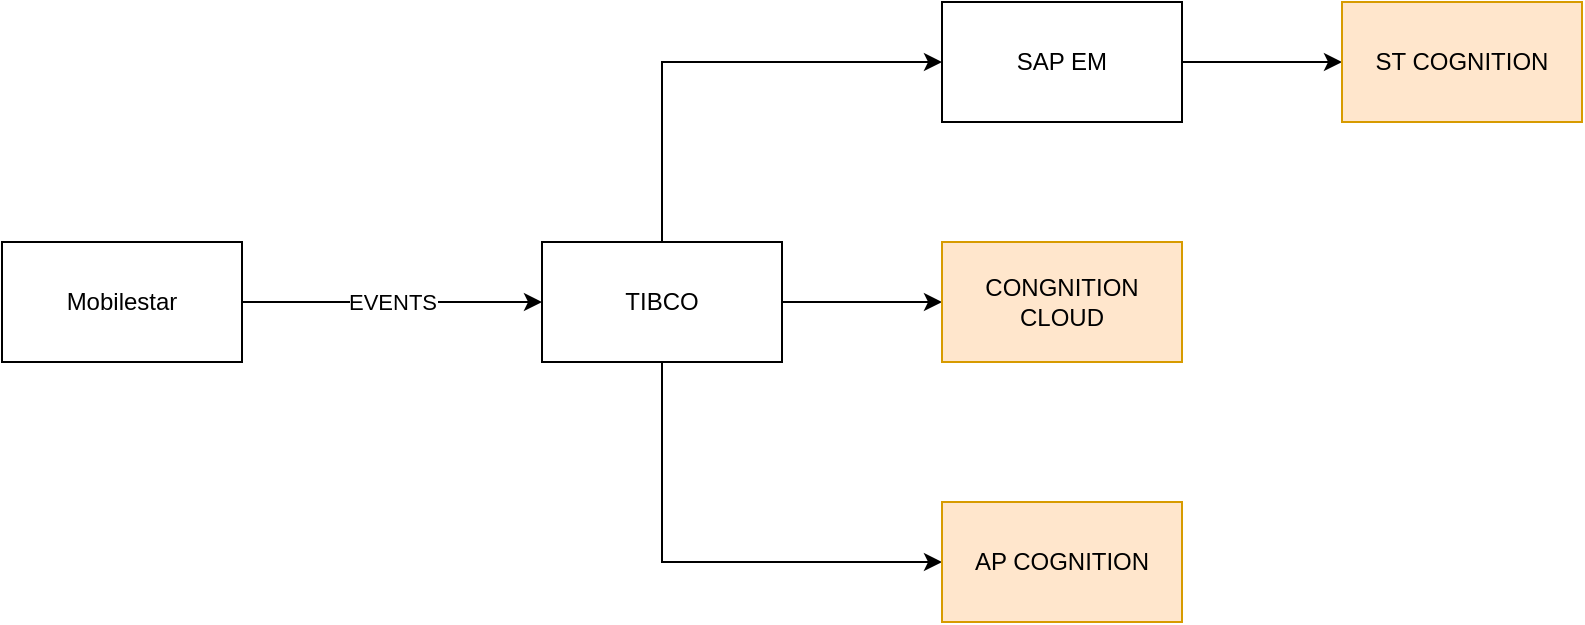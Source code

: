 <mxfile version="20.3.6" type="github"><diagram id="C5RBs43oDa-KdzZeNtuy" name="Page-1"><mxGraphModel dx="1718" dy="935" grid="1" gridSize="10" guides="1" tooltips="1" connect="1" arrows="1" fold="1" page="1" pageScale="1" pageWidth="827" pageHeight="1169" math="0" shadow="0"><root><mxCell id="WIyWlLk6GJQsqaUBKTNV-0"/><mxCell id="WIyWlLk6GJQsqaUBKTNV-1" parent="WIyWlLk6GJQsqaUBKTNV-0"/><mxCell id="INldV_QdL2fDVJTaFeim-6" value="EVENTS" style="edgeStyle=orthogonalEdgeStyle;rounded=0;orthogonalLoop=1;jettySize=auto;html=1;" edge="1" parent="WIyWlLk6GJQsqaUBKTNV-1" source="INldV_QdL2fDVJTaFeim-4" target="INldV_QdL2fDVJTaFeim-5"><mxGeometry relative="1" as="geometry"/></mxCell><mxCell id="INldV_QdL2fDVJTaFeim-4" value="Mobilestar" style="rounded=0;whiteSpace=wrap;html=1;" vertex="1" parent="WIyWlLk6GJQsqaUBKTNV-1"><mxGeometry x="20" y="200" width="120" height="60" as="geometry"/></mxCell><mxCell id="INldV_QdL2fDVJTaFeim-8" value="" style="edgeStyle=orthogonalEdgeStyle;rounded=0;orthogonalLoop=1;jettySize=auto;html=1;exitX=0.5;exitY=0;exitDx=0;exitDy=0;entryX=0;entryY=0.5;entryDx=0;entryDy=0;" edge="1" parent="WIyWlLk6GJQsqaUBKTNV-1" source="INldV_QdL2fDVJTaFeim-5" target="INldV_QdL2fDVJTaFeim-7"><mxGeometry relative="1" as="geometry"/></mxCell><mxCell id="INldV_QdL2fDVJTaFeim-10" value="" style="edgeStyle=orthogonalEdgeStyle;rounded=0;orthogonalLoop=1;jettySize=auto;html=1;" edge="1" parent="WIyWlLk6GJQsqaUBKTNV-1" source="INldV_QdL2fDVJTaFeim-5" target="INldV_QdL2fDVJTaFeim-9"><mxGeometry relative="1" as="geometry"/></mxCell><mxCell id="INldV_QdL2fDVJTaFeim-12" value="" style="edgeStyle=orthogonalEdgeStyle;rounded=0;orthogonalLoop=1;jettySize=auto;html=1;exitX=0.5;exitY=1;exitDx=0;exitDy=0;entryX=0;entryY=0.5;entryDx=0;entryDy=0;" edge="1" parent="WIyWlLk6GJQsqaUBKTNV-1" source="INldV_QdL2fDVJTaFeim-5" target="INldV_QdL2fDVJTaFeim-11"><mxGeometry relative="1" as="geometry"/></mxCell><mxCell id="INldV_QdL2fDVJTaFeim-5" value="TIBCO" style="whiteSpace=wrap;html=1;rounded=0;" vertex="1" parent="WIyWlLk6GJQsqaUBKTNV-1"><mxGeometry x="290" y="200" width="120" height="60" as="geometry"/></mxCell><mxCell id="INldV_QdL2fDVJTaFeim-14" value="" style="edgeStyle=orthogonalEdgeStyle;rounded=0;orthogonalLoop=1;jettySize=auto;html=1;" edge="1" parent="WIyWlLk6GJQsqaUBKTNV-1" source="INldV_QdL2fDVJTaFeim-7" target="INldV_QdL2fDVJTaFeim-13"><mxGeometry relative="1" as="geometry"/></mxCell><mxCell id="INldV_QdL2fDVJTaFeim-7" value="SAP EM" style="whiteSpace=wrap;html=1;rounded=0;" vertex="1" parent="WIyWlLk6GJQsqaUBKTNV-1"><mxGeometry x="490" y="80" width="120" height="60" as="geometry"/></mxCell><mxCell id="INldV_QdL2fDVJTaFeim-9" value="CONGNITION CLOUD" style="whiteSpace=wrap;html=1;rounded=0;fillColor=#ffe6cc;strokeColor=#d79b00;" vertex="1" parent="WIyWlLk6GJQsqaUBKTNV-1"><mxGeometry x="490" y="200" width="120" height="60" as="geometry"/></mxCell><mxCell id="INldV_QdL2fDVJTaFeim-11" value="AP COGNITION" style="whiteSpace=wrap;html=1;rounded=0;fillColor=#ffe6cc;strokeColor=#d79b00;" vertex="1" parent="WIyWlLk6GJQsqaUBKTNV-1"><mxGeometry x="490" y="330" width="120" height="60" as="geometry"/></mxCell><mxCell id="INldV_QdL2fDVJTaFeim-13" value="ST COGNITION" style="whiteSpace=wrap;html=1;rounded=0;fillColor=#ffe6cc;strokeColor=#d79b00;" vertex="1" parent="WIyWlLk6GJQsqaUBKTNV-1"><mxGeometry x="690" y="80" width="120" height="60" as="geometry"/></mxCell></root></mxGraphModel></diagram></mxfile>